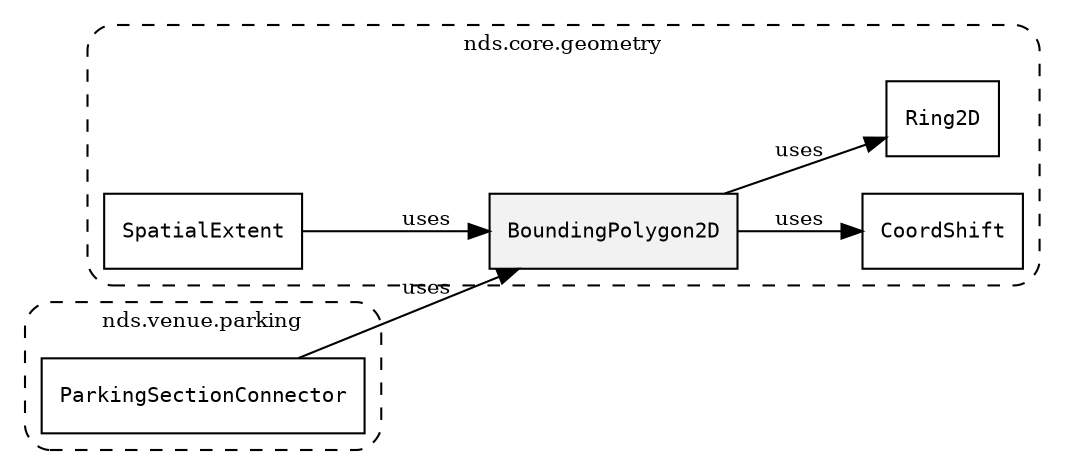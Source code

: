 /**
 * This dot file creates symbol collaboration diagram for BoundingPolygon2D.
 */
digraph ZSERIO
{
    node [shape=box, fontsize=10];
    rankdir="LR";
    fontsize=10;
    tooltip="BoundingPolygon2D collaboration diagram";

    subgraph "cluster_nds.core.geometry"
    {
        style="dashed, rounded";
        label="nds.core.geometry";
        tooltip="Package nds.core.geometry";
        href="../../../content/packages/nds.core.geometry.html#Package-nds-core-geometry";
        target="_parent";

        "BoundingPolygon2D" [style="filled", fillcolor="#0000000D", target="_parent", label=<<font face="monospace"><table align="center" border="0" cellspacing="0" cellpadding="0"><tr><td href="../../../content/packages/nds.core.geometry.html#Structure-BoundingPolygon2D" title="Structure defined in nds.core.geometry">BoundingPolygon2D</td></tr></table></font>>];
        "CoordShift" [target="_parent", label=<<font face="monospace"><table align="center" border="0" cellspacing="0" cellpadding="0"><tr><td href="../../../content/packages/nds.core.geometry.html#Subtype-CoordShift" title="Subtype defined in nds.core.geometry">CoordShift</td></tr></table></font>>];
        "Ring2D" [target="_parent", label=<<font face="monospace"><table align="center" border="0" cellspacing="0" cellpadding="0"><tr><td href="../../../content/packages/nds.core.geometry.html#Subtype-Ring2D" title="Subtype defined in nds.core.geometry">Ring2D</td></tr></table></font>>];
        "SpatialExtent" [target="_parent", label=<<font face="monospace"><table align="center" border="0" cellspacing="0" cellpadding="0"><tr><td href="../../../content/packages/nds.core.geometry.html#Structure-SpatialExtent" title="Structure defined in nds.core.geometry">SpatialExtent</td></tr></table></font>>];
    }

    subgraph "cluster_nds.venue.parking"
    {
        style="dashed, rounded";
        label="nds.venue.parking";
        tooltip="Package nds.venue.parking";
        href="../../../content/packages/nds.venue.parking.html#Package-nds-venue-parking";
        target="_parent";

        "ParkingSectionConnector" [target="_parent", label=<<font face="monospace"><table align="center" border="0" cellspacing="0" cellpadding="0"><tr><td href="../../../content/packages/nds.venue.parking.html#Structure-ParkingSectionConnector" title="Structure defined in nds.venue.parking">ParkingSectionConnector</td></tr></table></font>>];
    }

    "BoundingPolygon2D" -> "CoordShift" [label="uses", fontsize=10];
    "BoundingPolygon2D" -> "Ring2D" [label="uses", fontsize=10];
    "SpatialExtent" -> "BoundingPolygon2D" [label="uses", fontsize=10];
    "ParkingSectionConnector" -> "BoundingPolygon2D" [label="uses", fontsize=10];
}
